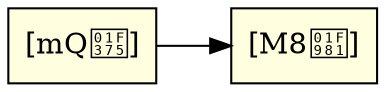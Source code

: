 
digraph SimplePastPresent {
  rankdir=LR;
  node [shape=rectangle, style=filled, fillcolor=lightyellow];
  "[mQ🍵]" -> "[M8🦁]";
}